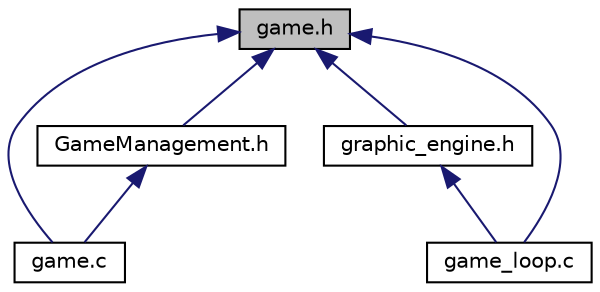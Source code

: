 digraph "game.h"
{
  edge [fontname="Helvetica",fontsize="10",labelfontname="Helvetica",labelfontsize="10"];
  node [fontname="Helvetica",fontsize="10",shape=record];
  Node10 [label="game.h",height=0.2,width=0.4,color="black", fillcolor="grey75", style="filled", fontcolor="black"];
  Node10 -> Node11 [dir="back",color="midnightblue",fontsize="10",style="solid",fontname="Helvetica"];
  Node11 [label="game.c",height=0.2,width=0.4,color="black", fillcolor="white", style="filled",URL="$game_8c.html",tooltip="It implements the game interface and all the associated callbacks for each command. "];
  Node10 -> Node12 [dir="back",color="midnightblue",fontsize="10",style="solid",fontname="Helvetica"];
  Node12 [label="GameManagement.h",height=0.2,width=0.4,color="black", fillcolor="white", style="filled",URL="$GameManagement_8h_source.html"];
  Node12 -> Node11 [dir="back",color="midnightblue",fontsize="10",style="solid",fontname="Helvetica"];
  Node10 -> Node13 [dir="back",color="midnightblue",fontsize="10",style="solid",fontname="Helvetica"];
  Node13 [label="graphic_engine.h",height=0.2,width=0.4,color="black", fillcolor="white", style="filled",URL="$graphic__engine_8h.html",tooltip="It defines a textual graphic engine. "];
  Node13 -> Node14 [dir="back",color="midnightblue",fontsize="10",style="solid",fontname="Helvetica"];
  Node14 [label="game_loop.c",height=0.2,width=0.4,color="black", fillcolor="white", style="filled",URL="$game__loop_8c.html",tooltip="It defines the game loop. "];
  Node10 -> Node14 [dir="back",color="midnightblue",fontsize="10",style="solid",fontname="Helvetica"];
}
